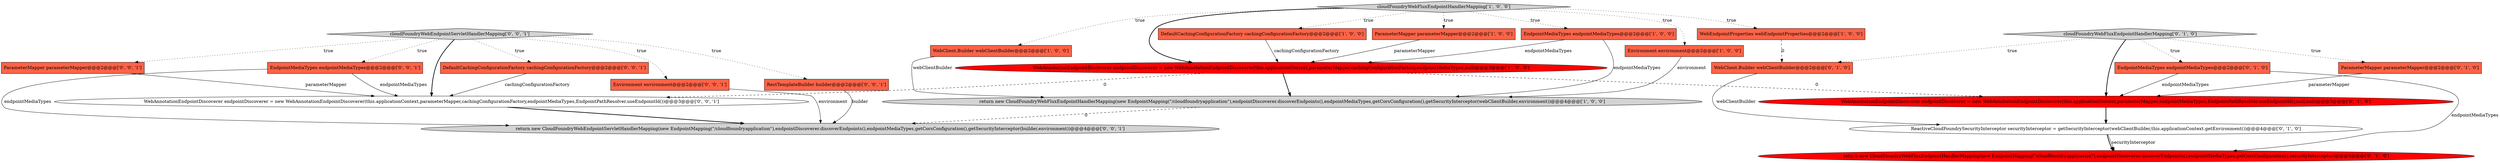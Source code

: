 digraph {
19 [style = filled, label = "RestTemplateBuilder builder@@@2@@@['0', '0', '1']", fillcolor = tomato, shape = box image = "AAA0AAABBB3BBB"];
10 [style = filled, label = "EndpointMediaTypes endpointMediaTypes@@@2@@@['0', '1', '0']", fillcolor = tomato, shape = box image = "AAA0AAABBB2BBB"];
7 [style = filled, label = "EndpointMediaTypes endpointMediaTypes@@@2@@@['1', '0', '0']", fillcolor = tomato, shape = box image = "AAA0AAABBB1BBB"];
16 [style = filled, label = "WebAnnotationEndpointDiscoverer endpointDiscoverer = new WebAnnotationEndpointDiscoverer(this.applicationContext,parameterMapper,cachingConfigurationFactory,endpointMediaTypes,EndpointPathResolver.useEndpointId())@@@3@@@['0', '0', '1']", fillcolor = white, shape = ellipse image = "AAA0AAABBB3BBB"];
4 [style = filled, label = "return new CloudFoundryWebFluxEndpointHandlerMapping(new EndpointMapping(\"/cloudfoundryapplication\"),endpointDiscoverer.discoverEndpoints(),endpointMediaTypes,getCorsConfiguration(),getSecurityInterceptor(webClientBuilder,environment))@@@4@@@['1', '0', '0']", fillcolor = lightgray, shape = ellipse image = "AAA0AAABBB1BBB"];
14 [style = filled, label = "ReactiveCloudFoundrySecurityInterceptor securityInterceptor = getSecurityInterceptor(webClientBuilder,this.applicationContext.getEnvironment())@@@4@@@['0', '1', '0']", fillcolor = white, shape = ellipse image = "AAA0AAABBB2BBB"];
18 [style = filled, label = "DefaultCachingConfigurationFactory cachingConfigurationFactory@@@2@@@['0', '0', '1']", fillcolor = tomato, shape = box image = "AAA0AAABBB3BBB"];
6 [style = filled, label = "WebAnnotationEndpointDiscoverer endpointDiscoverer = new WebAnnotationEndpointDiscoverer(this.applicationContext,parameterMapper,cachingConfigurationFactory,endpointMediaTypes,null)@@@3@@@['1', '0', '0']", fillcolor = red, shape = ellipse image = "AAA1AAABBB1BBB"];
8 [style = filled, label = "WebEndpointProperties webEndpointProperties@@@2@@@['1', '0', '0']", fillcolor = tomato, shape = box image = "AAA1AAABBB1BBB"];
15 [style = filled, label = "return new CloudFoundryWebFluxEndpointHandlerMapping(new EndpointMapping(\"/cloudfoundryapplication\"),endpointDiscoverer.discoverEndpoints(),endpointMediaTypes,getCorsConfiguration(),securityInterceptor)@@@5@@@['0', '1', '0']", fillcolor = red, shape = ellipse image = "AAA1AAABBB2BBB"];
13 [style = filled, label = "WebClient.Builder webClientBuilder@@@2@@@['0', '1', '0']", fillcolor = tomato, shape = box image = "AAA1AAABBB2BBB"];
21 [style = filled, label = "ParameterMapper parameterMapper@@@2@@@['0', '0', '1']", fillcolor = tomato, shape = box image = "AAA0AAABBB3BBB"];
20 [style = filled, label = "cloudFoundryWebEndpointServletHandlerMapping['0', '0', '1']", fillcolor = lightgray, shape = diamond image = "AAA0AAABBB3BBB"];
1 [style = filled, label = "WebClient.Builder webClientBuilder@@@2@@@['1', '0', '0']", fillcolor = tomato, shape = box image = "AAA0AAABBB1BBB"];
11 [style = filled, label = "WebAnnotationEndpointDiscoverer endpointDiscoverer = new WebAnnotationEndpointDiscoverer(this.applicationContext,parameterMapper,endpointMediaTypes,EndpointPathResolver.useEndpointId(),null,null)@@@3@@@['0', '1', '0']", fillcolor = red, shape = ellipse image = "AAA1AAABBB2BBB"];
9 [style = filled, label = "ParameterMapper parameterMapper@@@2@@@['0', '1', '0']", fillcolor = tomato, shape = box image = "AAA0AAABBB2BBB"];
5 [style = filled, label = "ParameterMapper parameterMapper@@@2@@@['1', '0', '0']", fillcolor = tomato, shape = box image = "AAA0AAABBB1BBB"];
12 [style = filled, label = "cloudFoundryWebFluxEndpointHandlerMapping['0', '1', '0']", fillcolor = lightgray, shape = diamond image = "AAA0AAABBB2BBB"];
2 [style = filled, label = "cloudFoundryWebFluxEndpointHandlerMapping['1', '0', '0']", fillcolor = lightgray, shape = diamond image = "AAA0AAABBB1BBB"];
22 [style = filled, label = "Environment environment@@@2@@@['0', '0', '1']", fillcolor = tomato, shape = box image = "AAA0AAABBB3BBB"];
3 [style = filled, label = "Environment environment@@@2@@@['1', '0', '0']", fillcolor = tomato, shape = box image = "AAA0AAABBB1BBB"];
23 [style = filled, label = "EndpointMediaTypes endpointMediaTypes@@@2@@@['0', '0', '1']", fillcolor = tomato, shape = box image = "AAA0AAABBB3BBB"];
0 [style = filled, label = "DefaultCachingConfigurationFactory cachingConfigurationFactory@@@2@@@['1', '0', '0']", fillcolor = tomato, shape = box image = "AAA0AAABBB1BBB"];
17 [style = filled, label = "return new CloudFoundryWebEndpointServletHandlerMapping(new EndpointMapping(\"/cloudfoundryapplication\"),endpointDiscoverer.discoverEndpoints(),endpointMediaTypes,getCorsConfiguration(),getSecurityInterceptor(builder,environment))@@@4@@@['0', '0', '1']", fillcolor = lightgray, shape = ellipse image = "AAA0AAABBB3BBB"];
2->3 [style = dotted, label="true"];
2->0 [style = dotted, label="true"];
7->4 [style = solid, label="endpointMediaTypes"];
4->17 [style = dashed, label="0"];
11->14 [style = bold, label=""];
2->6 [style = bold, label=""];
23->16 [style = solid, label="endpointMediaTypes"];
6->11 [style = dashed, label="0"];
12->11 [style = bold, label=""];
1->4 [style = solid, label="webClientBuilder"];
5->6 [style = solid, label="parameterMapper"];
18->16 [style = solid, label="cachingConfigurationFactory"];
13->14 [style = solid, label="webClientBuilder"];
9->11 [style = solid, label="parameterMapper"];
14->15 [style = solid, label="securityInterceptor"];
16->17 [style = bold, label=""];
20->21 [style = dotted, label="true"];
7->6 [style = solid, label="endpointMediaTypes"];
8->13 [style = dashed, label="0"];
19->17 [style = solid, label="builder"];
6->4 [style = bold, label=""];
12->13 [style = dotted, label="true"];
3->4 [style = solid, label="environment"];
6->16 [style = dashed, label="0"];
20->16 [style = bold, label=""];
12->10 [style = dotted, label="true"];
2->1 [style = dotted, label="true"];
2->7 [style = dotted, label="true"];
22->17 [style = solid, label="environment"];
20->23 [style = dotted, label="true"];
10->15 [style = solid, label="endpointMediaTypes"];
20->18 [style = dotted, label="true"];
14->15 [style = bold, label=""];
20->19 [style = dotted, label="true"];
20->22 [style = dotted, label="true"];
2->5 [style = dotted, label="true"];
12->9 [style = dotted, label="true"];
21->16 [style = solid, label="parameterMapper"];
0->6 [style = solid, label="cachingConfigurationFactory"];
2->8 [style = dotted, label="true"];
10->11 [style = solid, label="endpointMediaTypes"];
23->17 [style = solid, label="endpointMediaTypes"];
}
